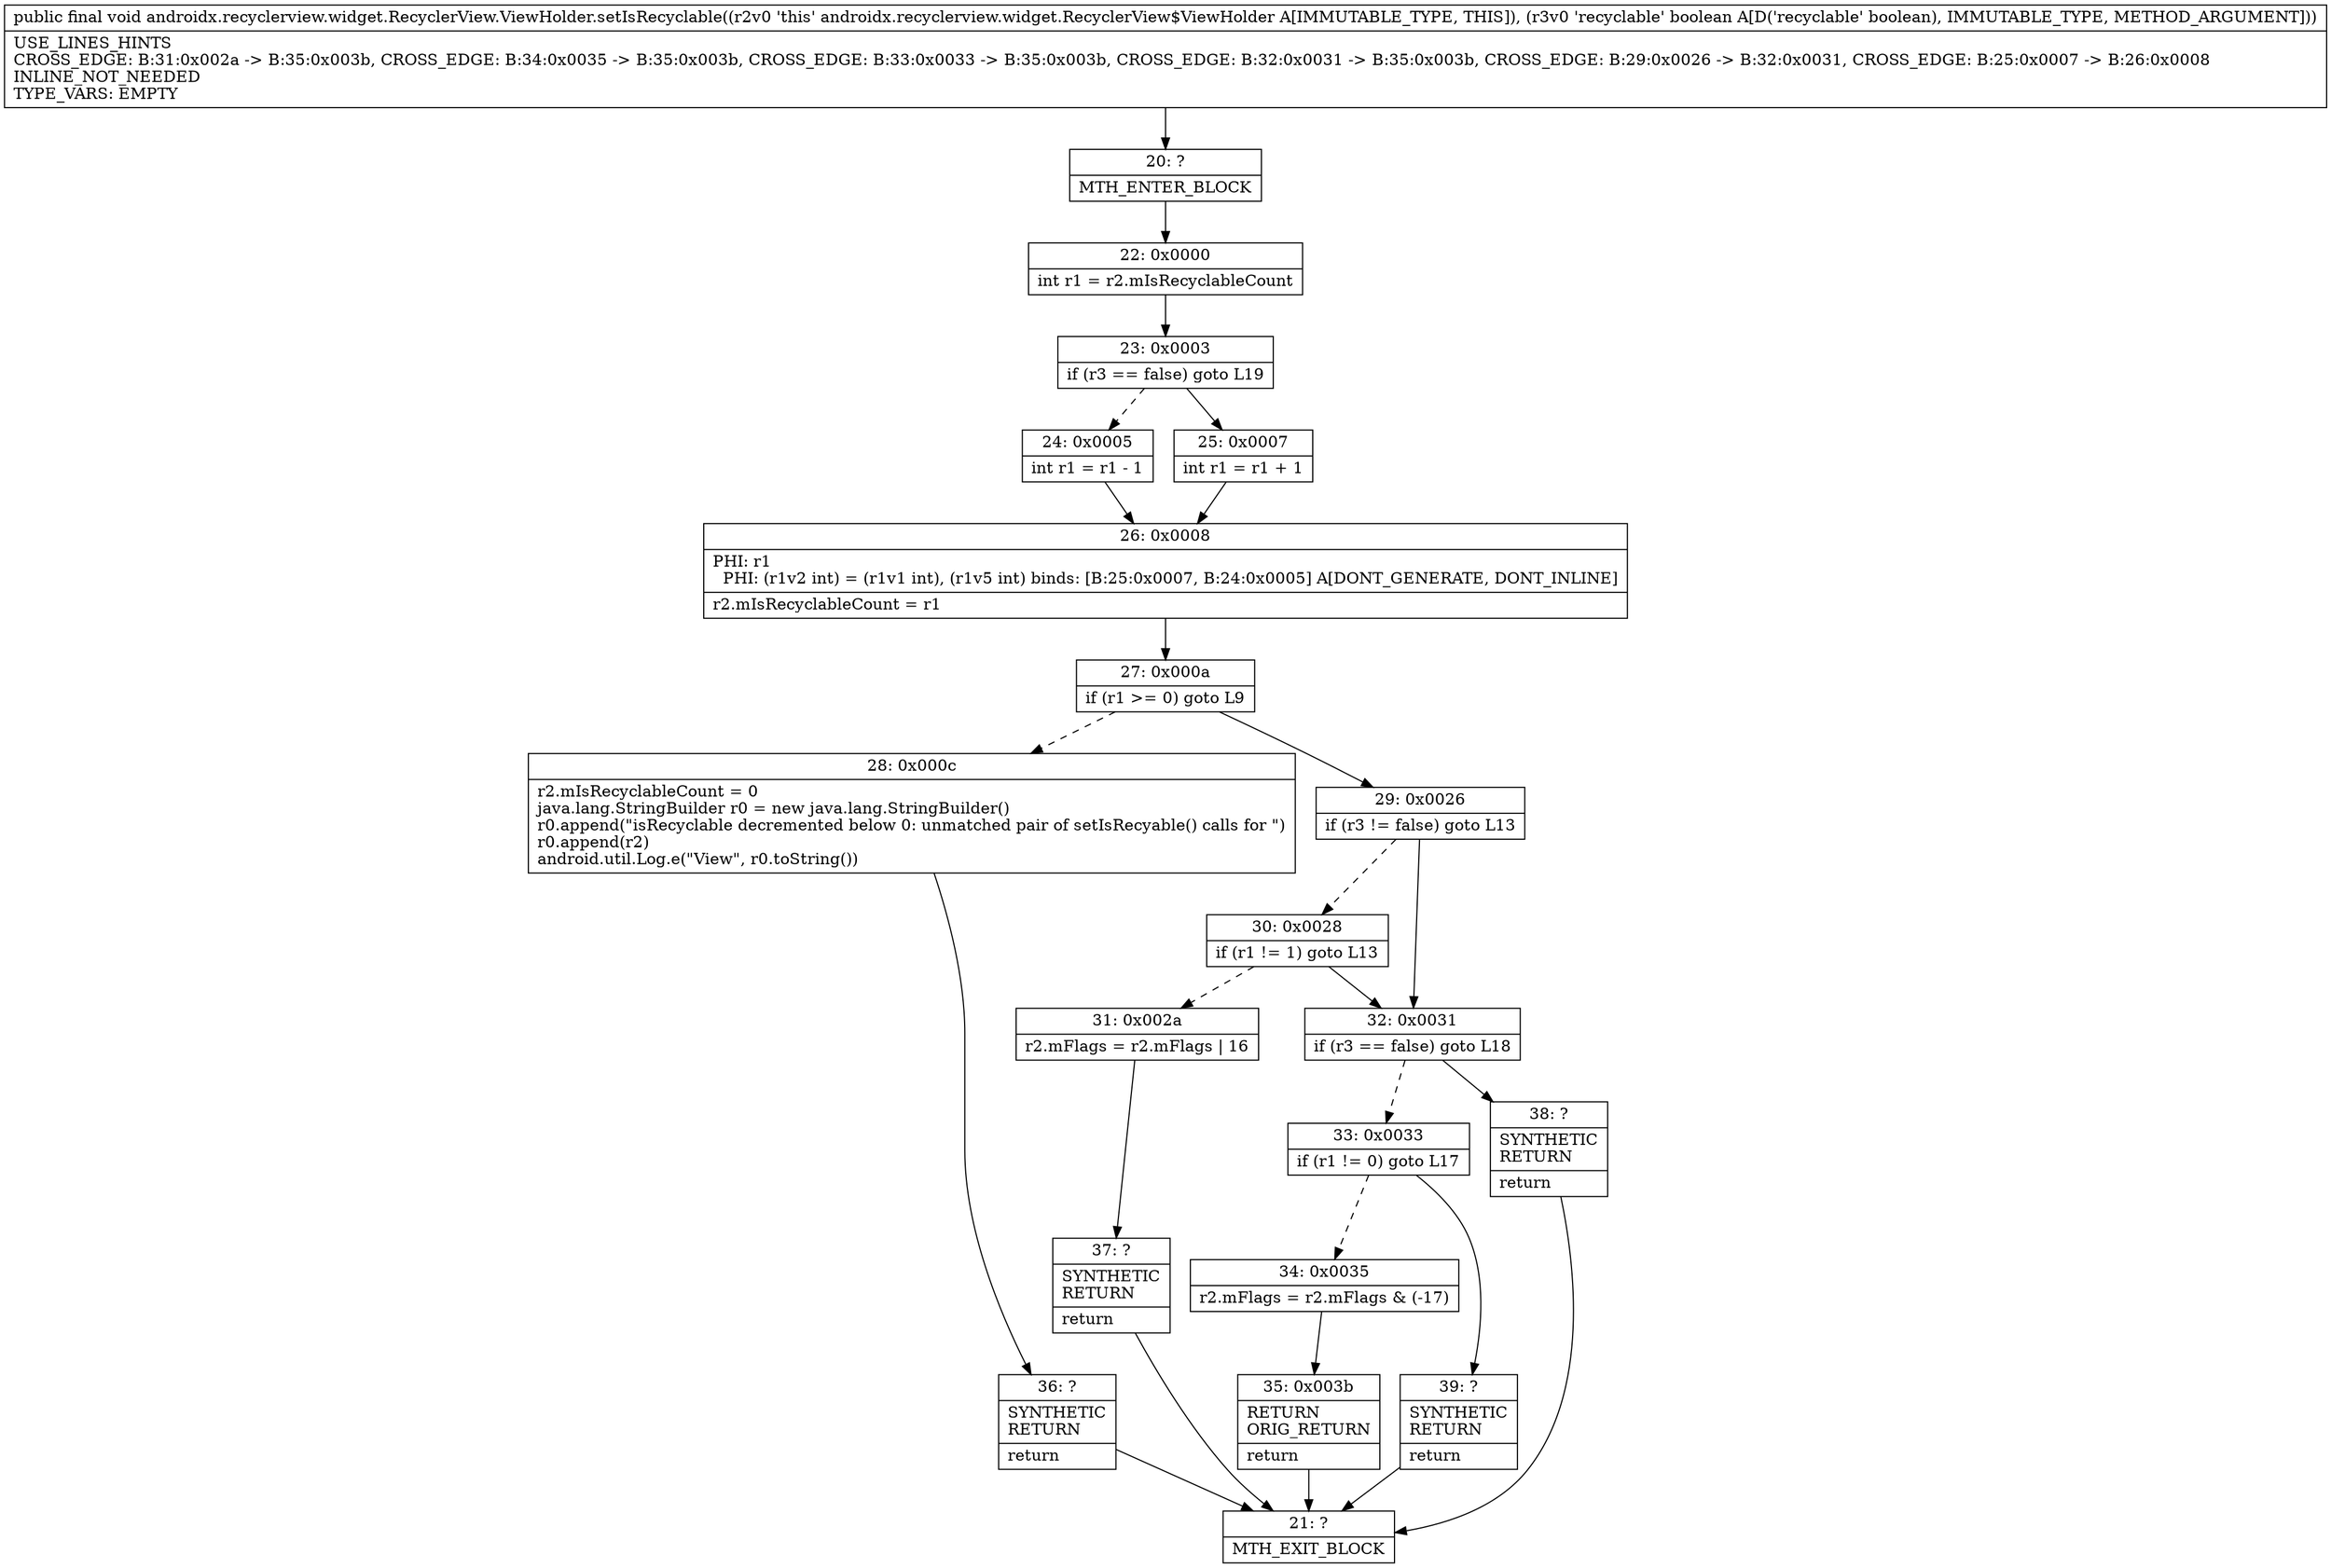 digraph "CFG forandroidx.recyclerview.widget.RecyclerView.ViewHolder.setIsRecyclable(Z)V" {
Node_20 [shape=record,label="{20\:\ ?|MTH_ENTER_BLOCK\l}"];
Node_22 [shape=record,label="{22\:\ 0x0000|int r1 = r2.mIsRecyclableCount\l}"];
Node_23 [shape=record,label="{23\:\ 0x0003|if (r3 == false) goto L19\l}"];
Node_24 [shape=record,label="{24\:\ 0x0005|int r1 = r1 \- 1\l}"];
Node_26 [shape=record,label="{26\:\ 0x0008|PHI: r1 \l  PHI: (r1v2 int) = (r1v1 int), (r1v5 int) binds: [B:25:0x0007, B:24:0x0005] A[DONT_GENERATE, DONT_INLINE]\l|r2.mIsRecyclableCount = r1\l}"];
Node_27 [shape=record,label="{27\:\ 0x000a|if (r1 \>= 0) goto L9\l}"];
Node_28 [shape=record,label="{28\:\ 0x000c|r2.mIsRecyclableCount = 0\ljava.lang.StringBuilder r0 = new java.lang.StringBuilder()\lr0.append(\"isRecyclable decremented below 0: unmatched pair of setIsRecyable() calls for \")\lr0.append(r2)\landroid.util.Log.e(\"View\", r0.toString())\l}"];
Node_36 [shape=record,label="{36\:\ ?|SYNTHETIC\lRETURN\l|return\l}"];
Node_21 [shape=record,label="{21\:\ ?|MTH_EXIT_BLOCK\l}"];
Node_29 [shape=record,label="{29\:\ 0x0026|if (r3 != false) goto L13\l}"];
Node_30 [shape=record,label="{30\:\ 0x0028|if (r1 != 1) goto L13\l}"];
Node_31 [shape=record,label="{31\:\ 0x002a|r2.mFlags = r2.mFlags \| 16\l}"];
Node_37 [shape=record,label="{37\:\ ?|SYNTHETIC\lRETURN\l|return\l}"];
Node_32 [shape=record,label="{32\:\ 0x0031|if (r3 == false) goto L18\l}"];
Node_33 [shape=record,label="{33\:\ 0x0033|if (r1 != 0) goto L17\l}"];
Node_34 [shape=record,label="{34\:\ 0x0035|r2.mFlags = r2.mFlags & (\-17)\l}"];
Node_35 [shape=record,label="{35\:\ 0x003b|RETURN\lORIG_RETURN\l|return\l}"];
Node_39 [shape=record,label="{39\:\ ?|SYNTHETIC\lRETURN\l|return\l}"];
Node_38 [shape=record,label="{38\:\ ?|SYNTHETIC\lRETURN\l|return\l}"];
Node_25 [shape=record,label="{25\:\ 0x0007|int r1 = r1 + 1\l}"];
MethodNode[shape=record,label="{public final void androidx.recyclerview.widget.RecyclerView.ViewHolder.setIsRecyclable((r2v0 'this' androidx.recyclerview.widget.RecyclerView$ViewHolder A[IMMUTABLE_TYPE, THIS]), (r3v0 'recyclable' boolean A[D('recyclable' boolean), IMMUTABLE_TYPE, METHOD_ARGUMENT]))  | USE_LINES_HINTS\lCROSS_EDGE: B:31:0x002a \-\> B:35:0x003b, CROSS_EDGE: B:34:0x0035 \-\> B:35:0x003b, CROSS_EDGE: B:33:0x0033 \-\> B:35:0x003b, CROSS_EDGE: B:32:0x0031 \-\> B:35:0x003b, CROSS_EDGE: B:29:0x0026 \-\> B:32:0x0031, CROSS_EDGE: B:25:0x0007 \-\> B:26:0x0008\lINLINE_NOT_NEEDED\lTYPE_VARS: EMPTY\l}"];
MethodNode -> Node_20;Node_20 -> Node_22;
Node_22 -> Node_23;
Node_23 -> Node_24[style=dashed];
Node_23 -> Node_25;
Node_24 -> Node_26;
Node_26 -> Node_27;
Node_27 -> Node_28[style=dashed];
Node_27 -> Node_29;
Node_28 -> Node_36;
Node_36 -> Node_21;
Node_29 -> Node_30[style=dashed];
Node_29 -> Node_32;
Node_30 -> Node_31[style=dashed];
Node_30 -> Node_32;
Node_31 -> Node_37;
Node_37 -> Node_21;
Node_32 -> Node_33[style=dashed];
Node_32 -> Node_38;
Node_33 -> Node_34[style=dashed];
Node_33 -> Node_39;
Node_34 -> Node_35;
Node_35 -> Node_21;
Node_39 -> Node_21;
Node_38 -> Node_21;
Node_25 -> Node_26;
}

